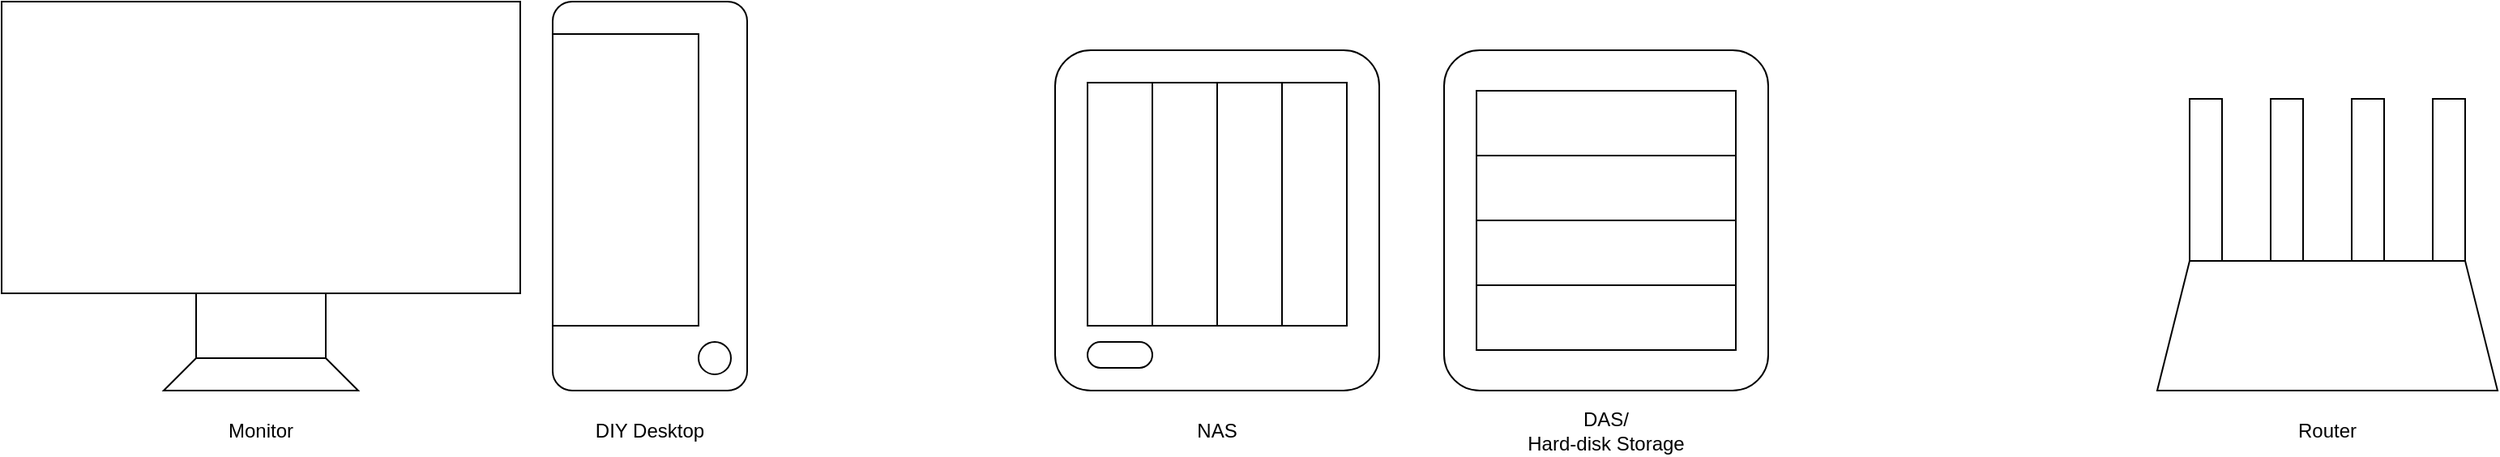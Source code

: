 <mxfile version="26.0.16">
  <diagram name="Page-1" id="xD34YyrGZc8fnPlcCCk5">
    <mxGraphModel dx="2594" dy="792" grid="1" gridSize="10" guides="1" tooltips="1" connect="1" arrows="1" fold="1" page="1" pageScale="1" pageWidth="1169" pageHeight="827" math="0" shadow="0">
      <root>
        <mxCell id="0" />
        <mxCell id="1" parent="0" />
        <mxCell id="-UrwRbucvwjURPhLb9kA-9" value="" style="group" vertex="1" connectable="0" parent="1">
          <mxGeometry x="120" y="190" width="200" height="250" as="geometry" />
        </mxCell>
        <mxCell id="-UrwRbucvwjURPhLb9kA-1" value="" style="rounded=1;whiteSpace=wrap;html=1;arcSize=11;" vertex="1" parent="-UrwRbucvwjURPhLb9kA-9">
          <mxGeometry width="200" height="210" as="geometry" />
        </mxCell>
        <mxCell id="-UrwRbucvwjURPhLb9kA-2" value="" style="rounded=0;whiteSpace=wrap;html=1;" vertex="1" parent="-UrwRbucvwjURPhLb9kA-9">
          <mxGeometry x="20" y="20" width="40" height="150" as="geometry" />
        </mxCell>
        <mxCell id="-UrwRbucvwjURPhLb9kA-3" value="" style="rounded=0;whiteSpace=wrap;html=1;" vertex="1" parent="-UrwRbucvwjURPhLb9kA-9">
          <mxGeometry x="60" y="20" width="40" height="150" as="geometry" />
        </mxCell>
        <mxCell id="-UrwRbucvwjURPhLb9kA-4" value="" style="rounded=0;whiteSpace=wrap;html=1;" vertex="1" parent="-UrwRbucvwjURPhLb9kA-9">
          <mxGeometry x="100" y="20" width="40" height="150" as="geometry" />
        </mxCell>
        <mxCell id="-UrwRbucvwjURPhLb9kA-5" value="" style="rounded=0;whiteSpace=wrap;html=1;" vertex="1" parent="-UrwRbucvwjURPhLb9kA-9">
          <mxGeometry x="140" y="20" width="40" height="150" as="geometry" />
        </mxCell>
        <mxCell id="-UrwRbucvwjURPhLb9kA-7" value="" style="rounded=1;whiteSpace=wrap;html=1;arcSize=50;" vertex="1" parent="-UrwRbucvwjURPhLb9kA-9">
          <mxGeometry x="20" y="180" width="40" height="16" as="geometry" />
        </mxCell>
        <mxCell id="-UrwRbucvwjURPhLb9kA-8" value="NAS" style="text;html=1;align=center;verticalAlign=middle;whiteSpace=wrap;rounded=0;" vertex="1" parent="-UrwRbucvwjURPhLb9kA-9">
          <mxGeometry x="70" y="220" width="60" height="30" as="geometry" />
        </mxCell>
        <mxCell id="-UrwRbucvwjURPhLb9kA-24" value="" style="group" vertex="1" connectable="0" parent="1">
          <mxGeometry x="800" y="220" width="210" height="220" as="geometry" />
        </mxCell>
        <mxCell id="-UrwRbucvwjURPhLb9kA-18" value="" style="shape=trapezoid;perimeter=trapezoidPerimeter;whiteSpace=wrap;html=1;fixedSize=1;" vertex="1" parent="-UrwRbucvwjURPhLb9kA-24">
          <mxGeometry y="100" width="210" height="80" as="geometry" />
        </mxCell>
        <mxCell id="-UrwRbucvwjURPhLb9kA-19" value="" style="rounded=0;whiteSpace=wrap;html=1;" vertex="1" parent="-UrwRbucvwjURPhLb9kA-24">
          <mxGeometry x="20" width="20" height="100" as="geometry" />
        </mxCell>
        <mxCell id="-UrwRbucvwjURPhLb9kA-20" value="" style="rounded=0;whiteSpace=wrap;html=1;" vertex="1" parent="-UrwRbucvwjURPhLb9kA-24">
          <mxGeometry x="170" width="20" height="100" as="geometry" />
        </mxCell>
        <mxCell id="-UrwRbucvwjURPhLb9kA-21" value="" style="rounded=0;whiteSpace=wrap;html=1;" vertex="1" parent="-UrwRbucvwjURPhLb9kA-24">
          <mxGeometry x="70" width="20" height="100" as="geometry" />
        </mxCell>
        <mxCell id="-UrwRbucvwjURPhLb9kA-22" value="" style="rounded=0;whiteSpace=wrap;html=1;" vertex="1" parent="-UrwRbucvwjURPhLb9kA-24">
          <mxGeometry x="120" width="20" height="100" as="geometry" />
        </mxCell>
        <mxCell id="-UrwRbucvwjURPhLb9kA-23" value="Router" style="text;html=1;align=center;verticalAlign=middle;whiteSpace=wrap;rounded=0;" vertex="1" parent="-UrwRbucvwjURPhLb9kA-24">
          <mxGeometry x="75" y="190" width="60" height="30" as="geometry" />
        </mxCell>
        <mxCell id="-UrwRbucvwjURPhLb9kA-36" value="" style="group" vertex="1" connectable="0" parent="1">
          <mxGeometry x="-530" y="160" width="320" height="280" as="geometry" />
        </mxCell>
        <mxCell id="-UrwRbucvwjURPhLb9kA-25" value="" style="rounded=0;whiteSpace=wrap;html=1;aspect=fixed;" vertex="1" parent="-UrwRbucvwjURPhLb9kA-36">
          <mxGeometry width="320" height="180" as="geometry" />
        </mxCell>
        <mxCell id="-UrwRbucvwjURPhLb9kA-26" value="" style="rounded=0;whiteSpace=wrap;html=1;" vertex="1" parent="-UrwRbucvwjURPhLb9kA-36">
          <mxGeometry x="120" y="180" width="80" height="40" as="geometry" />
        </mxCell>
        <mxCell id="-UrwRbucvwjURPhLb9kA-27" value="" style="shape=trapezoid;perimeter=trapezoidPerimeter;whiteSpace=wrap;html=1;fixedSize=1;" vertex="1" parent="-UrwRbucvwjURPhLb9kA-36">
          <mxGeometry x="100" y="220" width="120" height="20" as="geometry" />
        </mxCell>
        <mxCell id="-UrwRbucvwjURPhLb9kA-35" value="Monitor" style="text;html=1;align=center;verticalAlign=middle;whiteSpace=wrap;rounded=0;" vertex="1" parent="-UrwRbucvwjURPhLb9kA-36">
          <mxGeometry x="120" y="250" width="80" height="30" as="geometry" />
        </mxCell>
        <mxCell id="-UrwRbucvwjURPhLb9kA-37" value="" style="group" vertex="1" connectable="0" parent="1">
          <mxGeometry x="-190" y="160" width="120" height="280" as="geometry" />
        </mxCell>
        <mxCell id="-UrwRbucvwjURPhLb9kA-28" value="" style="rounded=1;whiteSpace=wrap;html=1;arcSize=10;" vertex="1" parent="-UrwRbucvwjURPhLb9kA-37">
          <mxGeometry width="120" height="240" as="geometry" />
        </mxCell>
        <mxCell id="-UrwRbucvwjURPhLb9kA-32" value="" style="rounded=0;whiteSpace=wrap;html=1;" vertex="1" parent="-UrwRbucvwjURPhLb9kA-37">
          <mxGeometry y="20" width="90" height="180" as="geometry" />
        </mxCell>
        <mxCell id="-UrwRbucvwjURPhLb9kA-33" value="" style="ellipse;whiteSpace=wrap;html=1;aspect=fixed;" vertex="1" parent="-UrwRbucvwjURPhLb9kA-37">
          <mxGeometry x="90" y="210" width="20" height="20" as="geometry" />
        </mxCell>
        <mxCell id="-UrwRbucvwjURPhLb9kA-34" value="DIY Desktop" style="text;html=1;align=center;verticalAlign=middle;whiteSpace=wrap;rounded=0;" vertex="1" parent="-UrwRbucvwjURPhLb9kA-37">
          <mxGeometry x="20" y="250" width="80" height="30" as="geometry" />
        </mxCell>
        <mxCell id="-UrwRbucvwjURPhLb9kA-38" value="" style="group" vertex="1" connectable="0" parent="1">
          <mxGeometry x="360" y="190" width="200" height="250" as="geometry" />
        </mxCell>
        <mxCell id="-UrwRbucvwjURPhLb9kA-10" value="" style="rounded=1;whiteSpace=wrap;html=1;arcSize=11;" vertex="1" parent="-UrwRbucvwjURPhLb9kA-38">
          <mxGeometry width="200" height="210" as="geometry" />
        </mxCell>
        <mxCell id="-UrwRbucvwjURPhLb9kA-12" value="" style="rounded=0;whiteSpace=wrap;html=1;" vertex="1" parent="-UrwRbucvwjURPhLb9kA-38">
          <mxGeometry x="20" y="25" width="160" height="40" as="geometry" />
        </mxCell>
        <mxCell id="-UrwRbucvwjURPhLb9kA-13" value="" style="rounded=0;whiteSpace=wrap;html=1;" vertex="1" parent="-UrwRbucvwjURPhLb9kA-38">
          <mxGeometry x="20" y="65" width="160" height="40" as="geometry" />
        </mxCell>
        <mxCell id="-UrwRbucvwjURPhLb9kA-14" value="" style="rounded=0;whiteSpace=wrap;html=1;" vertex="1" parent="-UrwRbucvwjURPhLb9kA-38">
          <mxGeometry x="20" y="105" width="160" height="40" as="geometry" />
        </mxCell>
        <mxCell id="-UrwRbucvwjURPhLb9kA-15" value="" style="rounded=0;whiteSpace=wrap;html=1;" vertex="1" parent="-UrwRbucvwjURPhLb9kA-38">
          <mxGeometry x="20" y="145" width="160" height="40" as="geometry" />
        </mxCell>
        <mxCell id="-UrwRbucvwjURPhLb9kA-16" value="DAS/&lt;div&gt;Hard-disk Storage&lt;/div&gt;" style="text;html=1;align=center;verticalAlign=middle;whiteSpace=wrap;rounded=0;" vertex="1" parent="-UrwRbucvwjURPhLb9kA-38">
          <mxGeometry x="40" y="220" width="120" height="30" as="geometry" />
        </mxCell>
      </root>
    </mxGraphModel>
  </diagram>
</mxfile>
